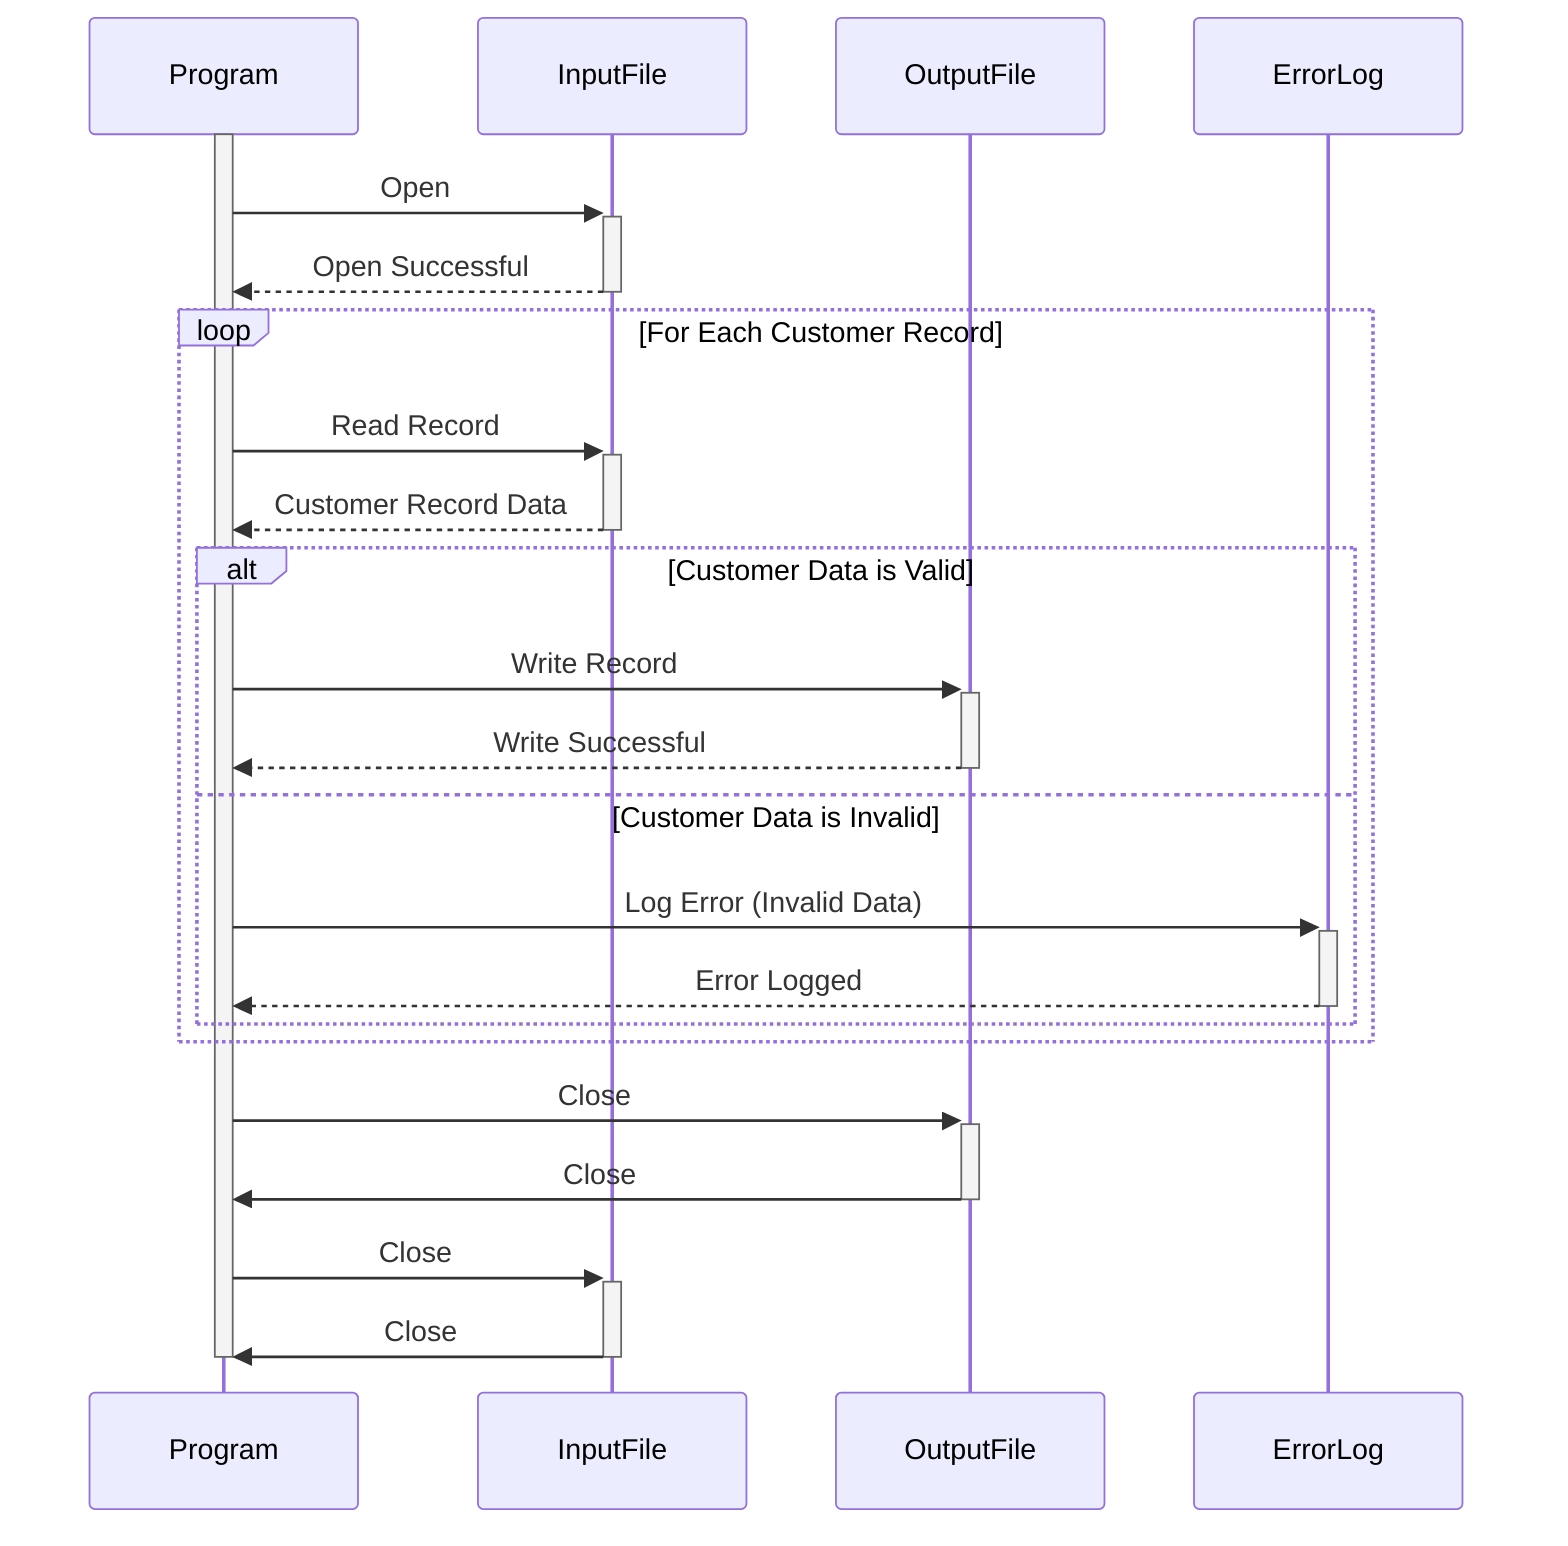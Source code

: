 sequenceDiagram
    %%Indicates the Participants involved in the process
    participant Program
    participant InputFile
    participant OutputFile
    participant ErrorLog

    activate Program

    Program->>+InputFile: Open
    InputFile-->>-Program: Open Successful

    loop For Each Customer Record
        Program->>+InputFile: Read Record
        InputFile-->>-Program: Customer Record Data        
        alt Customer Data is Valid            
            Program->>+OutputFile: Write Record
            OutputFile-->>-Program: Write Successful
        else Customer Data is Invalid
            Program->>+ErrorLog: Log Error (Invalid Data)
            ErrorLog-->>-Program: Error Logged
        end
    end
    
    Program->>+OutputFile: Close
    OutputFile->>-Program: Close    
    
    Program->>+InputFile: Close
    InputFile->>-Program: Close  
    deactivate Program